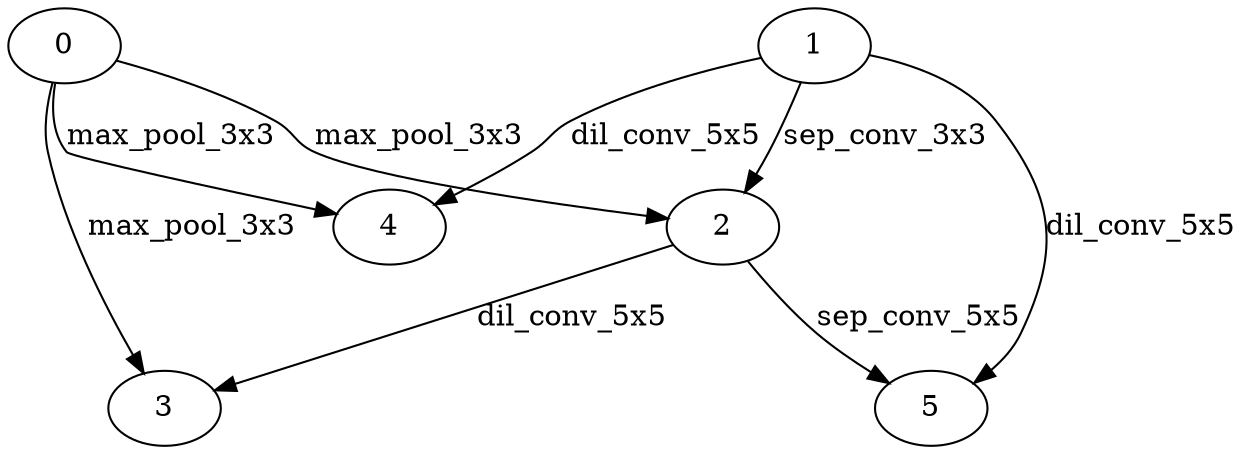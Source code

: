digraph normal_cell_8 {
	1 -> 2 [label=sep_conv_3x3]
	0 -> 2 [label=max_pool_3x3]
	2 -> 3 [label=dil_conv_5x5]
	0 -> 3 [label=max_pool_3x3]
	0 -> 4 [label=max_pool_3x3]
	1 -> 4 [label=dil_conv_5x5]
	1 -> 5 [label=dil_conv_5x5]
	2 -> 5 [label=sep_conv_5x5]
}
